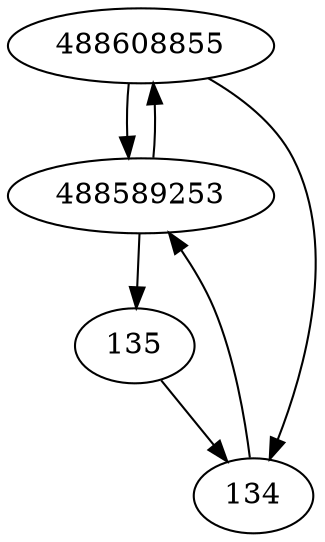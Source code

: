 strict digraph  {
488608855;
488589253;
134;
135;
488608855 -> 488589253;
488608855 -> 134;
488589253 -> 135;
488589253 -> 488608855;
134 -> 488589253;
135 -> 134;
}

